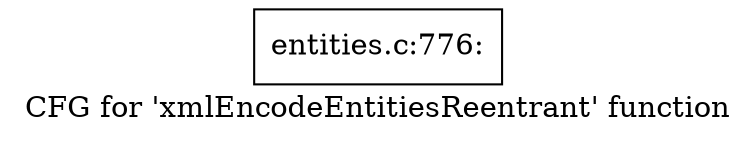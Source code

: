digraph "CFG for 'xmlEncodeEntitiesReentrant' function" {
	label="CFG for 'xmlEncodeEntitiesReentrant' function";

	Node0x559a62179480 [shape=record,label="{entities.c:776:}"];
}
